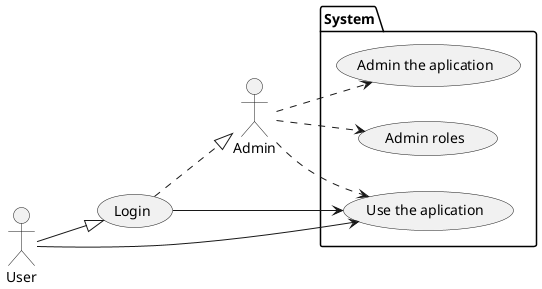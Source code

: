 @startuml
left to right direction

"Admin" as ad
"User" as us
usecase "Login"
package System{
    usecase "Admin the aplication"
    usecase "Admin roles"
    usecase "Use the aplication"
}
us --|> "Login"
us --> "Use the aplication"
"Login"..|>ad
"Login"-->"Use the aplication"
ad ..>"Admin roles"
ad ..>"Admin the aplication"
ad ..>"Use the aplication"
